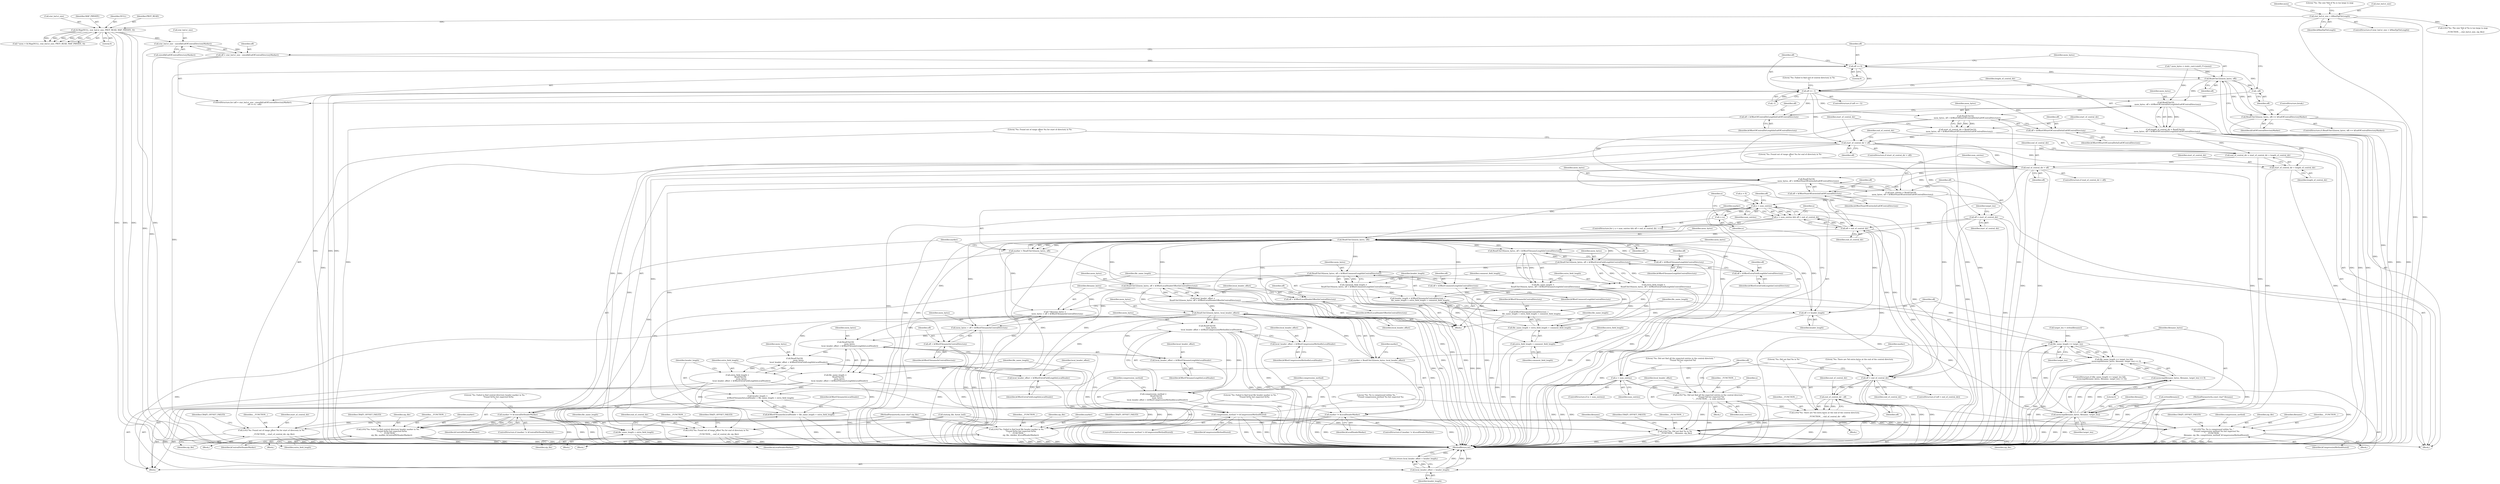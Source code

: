 digraph "0_Chrome_d9e316238aee59acf665d80b544cf4e1edfd3349@API" {
"1000181" [label="(Call,stat_buf.st_size - sizeof(kEndOfCentralDirectoryMarker))"];
"1000151" [label="(Call,fd.Map(NULL, stat_buf.st_size, PROT_READ, MAP_PRIVATE, 0))"];
"1000133" [label="(Call,stat_buf.st_size > kMaxZipFileLength)"];
"1000179" [label="(Call,off = stat_buf.st_size - sizeof(kEndOfCentralDirectoryMarker))"];
"1000187" [label="(Call,off >= 0)"];
"1000195" [label="(Call,ReadUInt32(mem_bytes, off))"];
"1000190" [label="(Call,--off)"];
"1000194" [label="(Call,ReadUInt32(mem_bytes, off) == kEndOfCentralDirectoryMarker)"];
"1000202" [label="(Call,off == -1)"];
"1000216" [label="(Call,ReadUInt32(\n      mem_bytes, off + kOffsetOfCentralDirLengthInEndOfCentralDirectory))"];
"1000214" [label="(Call,length_of_central_dir = ReadUInt32(\n      mem_bytes, off + kOffsetOfCentralDirLengthInEndOfCentralDirectory))"];
"1000242" [label="(Call,end_of_central_dir = start_of_central_dir + length_of_central_dir)"];
"1000248" [label="(Call,end_of_central_dir > off)"];
"1000252" [label="(Call,LOG(\"%s: Found out of range offset %u for end of directory in %s\n\",\n        __FUNCTION__, end_of_central_dir, zip_file))"];
"1000262" [label="(Call,ReadUInt16(\n      mem_bytes, off + kOffsetNumOfEntriesInEndOfCentralDirectory))"];
"1000260" [label="(Call,num_entries = ReadUInt16(\n      mem_bytes, off + kOffsetNumOfEntriesInEndOfCentralDirectory))"];
"1000281" [label="(Call,n < num_entries)"];
"1000280" [label="(Call,n < num_entries && off < end_of_central_dir)"];
"1000287" [label="(Call,++n)"];
"1000444" [label="(Call,n < num_entries)"];
"1000448" [label="(Call,LOG(\"%s: Did not find all the expected entries in the central directory. \"\n        \"Found %d but expected %d\n\", __FUNCTION__, n, num_entries))"];
"1000458" [label="(Call,LOG(\"%s: There are %d extra bytes at the end of the central directory.\n\",\n        __FUNCTION__, end_of_central_dir - off))"];
"1000464" [label="(Call,LOG(\"%s: Did not find %s in %s\n\", __FUNCTION__, filename, zip_file))"];
"1000293" [label="(Call,ReadUInt32(mem_bytes, off))"];
"1000291" [label="(Call,marker = ReadUInt32(mem_bytes, off))"];
"1000297" [label="(Call,marker != kCentralDirHeaderMarker)"];
"1000301" [label="(Call,LOG(\"%s: Failed to find central directory header marker in %s. \"\n          \"Found 0x%x but expected 0x%x\n\", __FUNCTION__,\n          zip_file, marker, kCentralDirHeaderMarker))"];
"1000312" [label="(Call,ReadUInt16(mem_bytes, off + kOffsetFilenameLengthInCentralDirectory))"];
"1000310" [label="(Call,file_name_length =\n        ReadUInt16(mem_bytes, off + kOffsetFilenameLengthInCentralDirectory))"];
"1000334" [label="(Call,header_length = kOffsetFilenameInCentralDirectory +\n        file_name_length + extra_field_length + comment_field_length)"];
"1000440" [label="(Call,off += header_length)"];
"1000284" [label="(Call,off < end_of_central_dir)"];
"1000454" [label="(Call,off < end_of_central_dir)"];
"1000461" [label="(Call,end_of_central_dir - off)"];
"1000336" [label="(Call,kOffsetFilenameInCentralDirectory +\n        file_name_length + extra_field_length + comment_field_length)"];
"1000338" [label="(Call,file_name_length + extra_field_length + comment_field_length)"];
"1000361" [label="(Call,file_name_length == target_len)"];
"1000360" [label="(Call,file_name_length == target_len &&\n        memcmp(filename_bytes, filename, target_len) == 0)"];
"1000365" [label="(Call,memcmp(filename_bytes, filename, target_len))"];
"1000364" [label="(Call,memcmp(filename_bytes, filename, target_len) == 0)"];
"1000403" [label="(Call,LOG(\"%s: %s is compressed within %s. \"\n            \"Found compression method %u but expected %u\n\", __FUNCTION__,\n            filename, zip_file, compression_method, kCompressionMethodStored))"];
"1000320" [label="(Call,ReadUInt16(mem_bytes, off + kOffsetExtraFieldLengthInCentralDirectory))"];
"1000318" [label="(Call,extra_field_length =\n        ReadUInt16(mem_bytes, off + kOffsetExtraFieldLengthInCentralDirectory))"];
"1000340" [label="(Call,extra_field_length + comment_field_length)"];
"1000328" [label="(Call,ReadUInt16(mem_bytes, off + kOffsetCommentLengthInCentralDirectory))"];
"1000326" [label="(Call,comment_field_length =\n        ReadUInt16(mem_bytes, off + kOffsetCommentLengthInCentralDirectory))"];
"1000346" [label="(Call,ReadUInt32(mem_bytes, off + kOffsetLocalHeaderOffsetInCentralDirectory))"];
"1000344" [label="(Call,local_header_offset =\n        ReadUInt32(mem_bytes, off + kOffsetLocalHeaderOffsetInCentralDirectory))"];
"1000374" [label="(Call,ReadUInt32(mem_bytes, local_header_offset))"];
"1000372" [label="(Call,marker = ReadUInt32(mem_bytes, local_header_offset))"];
"1000378" [label="(Call,marker != kLocalHeaderMarker)"];
"1000382" [label="(Call,LOG(\"%s: Failed to find local file header marker in %s. \"\n            \"Found 0x%x but expected 0x%x\n\", __FUNCTION__,\n            zip_file, marker, kLocalHeaderMarker))"];
"1000393" [label="(Call,ReadUInt16(\n              mem_bytes,\n              local_header_offset + kOffsetCompressionMethodInLocalHeader))"];
"1000391" [label="(Call,compression_method =\n          ReadUInt16(\n              mem_bytes,\n              local_header_offset + kOffsetCompressionMethodInLocalHeader))"];
"1000399" [label="(Call,compression_method != kCompressionMethodStored)"];
"1000415" [label="(Call,ReadUInt16(\n              mem_bytes,\n              local_header_offset + kOffsetFilenameLengthInLocalHeader))"];
"1000413" [label="(Call,file_name_length =\n          ReadUInt16(\n              mem_bytes,\n              local_header_offset + kOffsetFilenameLengthInLocalHeader))"];
"1000429" [label="(Call,header_length =\n          kOffsetFilenameInLocalHeader + file_name_length + extra_field_length)"];
"1000437" [label="(Call,local_header_offset + header_length)"];
"1000436" [label="(Return,return local_header_offset + header_length;)"];
"1000431" [label="(Call,kOffsetFilenameInLocalHeader + file_name_length + extra_field_length)"];
"1000433" [label="(Call,file_name_length + extra_field_length)"];
"1000423" [label="(Call,ReadUInt16(\n              mem_bytes,\n              local_header_offset + kOffsetExtraFieldLengthInLocalHeader))"];
"1000421" [label="(Call,extra_field_length =\n          ReadUInt16(\n              mem_bytes,\n              local_header_offset + kOffsetExtraFieldLengthInLocalHeader))"];
"1000395" [label="(Call,local_header_offset + kOffsetCompressionMethodInLocalHeader)"];
"1000417" [label="(Call,local_header_offset + kOffsetFilenameLengthInLocalHeader)"];
"1000425" [label="(Call,local_header_offset + kOffsetExtraFieldLengthInLocalHeader)"];
"1000352" [label="(Call,* filename_bytes =\n        mem_bytes + off + kOffsetFilenameInCentralDirectory)"];
"1000354" [label="(Call,mem_bytes + off + kOffsetFilenameInCentralDirectory)"];
"1000314" [label="(Call,off + kOffsetFilenameLengthInCentralDirectory)"];
"1000322" [label="(Call,off + kOffsetExtraFieldLengthInCentralDirectory)"];
"1000330" [label="(Call,off + kOffsetCommentLengthInCentralDirectory)"];
"1000348" [label="(Call,off + kOffsetLocalHeaderOffsetInCentralDirectory)"];
"1000356" [label="(Call,off + kOffsetFilenameInCentralDirectory)"];
"1000264" [label="(Call,off + kOffsetNumOfEntriesInEndOfCentralDirectory)"];
"1000244" [label="(Call,start_of_central_dir + length_of_central_dir)"];
"1000224" [label="(Call,ReadUInt32(\n      mem_bytes, off + kOffsetOfStartOfCentralDirInEndOfCentralDirectory))"];
"1000222" [label="(Call,start_of_central_dir = ReadUInt32(\n      mem_bytes, off + kOffsetOfStartOfCentralDirInEndOfCentralDirectory))"];
"1000230" [label="(Call,start_of_central_dir > off)"];
"1000234" [label="(Call,LOG(\"%s: Found out of range offset %u for start of directory in %s\n\",\n        __FUNCTION__, start_of_central_dir, zip_file))"];
"1000267" [label="(Call,off = start_of_central_dir)"];
"1000218" [label="(Call,off + kOffsetOfCentralDirLengthInEndOfCentralDirectory)"];
"1000226" [label="(Call,off + kOffsetOfStartOfCentralDirInEndOfCentralDirectory)"];
"1000449" [label="(Literal,\"%s: Did not find all the expected entries in the central directory. \"\n        \"Found %d but expected %d\n\")"];
"1000150" [label="(Identifier,mem)"];
"1000180" [label="(Identifier,off)"];
"1000350" [label="(Identifier,kOffsetLocalHeaderOffsetInCentralDirectory)"];
"1000416" [label="(Identifier,mem_bytes)"];
"1000439" [label="(Identifier,header_length)"];
"1000295" [label="(Identifier,off)"];
"1000305" [label="(Identifier,marker)"];
"1000441" [label="(Identifier,off)"];
"1000454" [label="(Call,off < end_of_central_dir)"];
"1000119" [label="(Call,stat(zip_file, &stat_buf))"];
"1000407" [label="(Identifier,zip_file)"];
"1000362" [label="(Identifier,file_name_length)"];
"1000419" [label="(Identifier,kOffsetFilenameLengthInLocalHeader)"];
"1000133" [label="(Call,stat_buf.st_size > kMaxZipFileLength)"];
"1000191" [label="(Identifier,off)"];
"1000466" [label="(Identifier,__FUNCTION__)"];
"1000235" [label="(Literal,\"%s: Found out of range offset %u for start of directory in %s\n\")"];
"1000247" [label="(ControlStructure,if (end_of_central_dir > off))"];
"1000413" [label="(Call,file_name_length =\n          ReadUInt16(\n              mem_bytes,\n              local_header_offset + kOffsetFilenameLengthInLocalHeader))"];
"1000140" [label="(Literal,\"%s: The size %ld of %s is too large to map\n\")"];
"1000194" [label="(Call,ReadUInt32(mem_bytes, off) == kEndOfCentralDirectoryMarker)"];
"1000254" [label="(Identifier,__FUNCTION__)"];
"1000246" [label="(Identifier,length_of_central_dir)"];
"1000134" [label="(Call,stat_buf.st_size)"];
"1000253" [label="(Literal,\"%s: Found out of range offset %u for end of directory in %s\n\")"];
"1000233" [label="(Block,)"];
"1000190" [label="(Call,--off)"];
"1000276" [label="(Call,n = 0)"];
"1000431" [label="(Call,kOffsetFilenameInLocalHeader + file_name_length + extra_field_length)"];
"1000102" [label="(MethodParameterIn,const char* filename)"];
"1000368" [label="(Identifier,target_len)"];
"1000458" [label="(Call,LOG(\"%s: There are %d extra bytes at the end of the central directory.\n\",\n        __FUNCTION__, end_of_central_dir - off))"];
"1000256" [label="(Identifier,zip_file)"];
"1000312" [label="(Call,ReadUInt16(mem_bytes, off + kOffsetFilenameLengthInCentralDirectory))"];
"1000374" [label="(Call,ReadUInt32(mem_bytes, local_header_offset))"];
"1000427" [label="(Identifier,kOffsetExtraFieldLengthInLocalHeader)"];
"1000308" [label="(Identifier,CRAZY_OFFSET_FAILED)"];
"1000281" [label="(Call,n < num_entries)"];
"1000203" [label="(Identifier,off)"];
"1000382" [label="(Call,LOG(\"%s: Failed to find local file header marker in %s. \"\n            \"Found 0x%x but expected 0x%x\n\", __FUNCTION__,\n            zip_file, marker, kLocalHeaderMarker))"];
"1000273" [label="(Call,strlen(filename))"];
"1000414" [label="(Identifier,file_name_length)"];
"1000372" [label="(Call,marker = ReadUInt32(mem_bytes, local_header_offset))"];
"1000415" [label="(Call,ReadUInt16(\n              mem_bytes,\n              local_header_offset + kOffsetFilenameLengthInLocalHeader))"];
"1000370" [label="(Block,)"];
"1000197" [label="(Identifier,off)"];
"1000269" [label="(Identifier,start_of_central_dir)"];
"1000347" [label="(Identifier,mem_bytes)"];
"1000220" [label="(Identifier,kOffsetOfCentralDirLengthInEndOfCentralDirectory)"];
"1000361" [label="(Call,file_name_length == target_len)"];
"1000376" [label="(Identifier,local_header_offset)"];
"1000397" [label="(Identifier,kOffsetCompressionMethodInLocalHeader)"];
"1000421" [label="(Call,extra_field_length =\n          ReadUInt16(\n              mem_bytes,\n              local_header_offset + kOffsetExtraFieldLengthInLocalHeader))"];
"1000242" [label="(Call,end_of_central_dir = start_of_central_dir + length_of_central_dir)"];
"1000279" [label="(ControlStructure,for (; n < num_entries && off < end_of_central_dir; ++n))"];
"1000392" [label="(Identifier,compression_method)"];
"1000453" [label="(ControlStructure,if (off < end_of_central_dir))"];
"1000196" [label="(Identifier,mem_bytes)"];
"1000403" [label="(Call,LOG(\"%s: %s is compressed within %s. \"\n            \"Found compression method %u but expected %u\n\", __FUNCTION__,\n            filename, zip_file, compression_method, kCompressionMethodStored))"];
"1000357" [label="(Identifier,off)"];
"1000234" [label="(Call,LOG(\"%s: Found out of range offset %u for start of directory in %s\n\",\n        __FUNCTION__, start_of_central_dir, zip_file))"];
"1000187" [label="(Call,off >= 0)"];
"1000336" [label="(Call,kOffsetFilenameInCentralDirectory +\n        file_name_length + extra_field_length + comment_field_length)"];
"1000387" [label="(Identifier,kLocalHeaderMarker)"];
"1000288" [label="(Identifier,n)"];
"1000294" [label="(Identifier,mem_bytes)"];
"1000402" [label="(Block,)"];
"1000424" [label="(Identifier,mem_bytes)"];
"1000462" [label="(Identifier,end_of_central_dir)"];
"1000393" [label="(Call,ReadUInt16(\n              mem_bytes,\n              local_header_offset + kOffsetCompressionMethodInLocalHeader))"];
"1000418" [label="(Identifier,local_header_offset)"];
"1000214" [label="(Call,length_of_central_dir = ReadUInt32(\n      mem_bytes, off + kOffsetOfCentralDirLengthInEndOfCentralDirectory))"];
"1000261" [label="(Identifier,num_entries)"];
"1000151" [label="(Call,fd.Map(NULL, stat_buf.st_size, PROT_READ, MAP_PRIVATE, 0))"];
"1000326" [label="(Call,comment_field_length =\n        ReadUInt16(mem_bytes, off + kOffsetCommentLengthInCentralDirectory))"];
"1000296" [label="(ControlStructure,if (marker != kCentralDirHeaderMarker))"];
"1000331" [label="(Identifier,off)"];
"1000442" [label="(Identifier,header_length)"];
"1000444" [label="(Call,n < num_entries)"];
"1000208" [label="(Literal,\"%s: Failed to find end of central directory in %s\n\")"];
"1000181" [label="(Call,stat_buf.st_size - sizeof(kEndOfCentralDirectoryMarker))"];
"1000217" [label="(Identifier,mem_bytes)"];
"1000379" [label="(Identifier,marker)"];
"1000334" [label="(Call,header_length = kOffsetFilenameInCentralDirectory +\n        file_name_length + extra_field_length + comment_field_length)"];
"1000298" [label="(Identifier,marker)"];
"1000360" [label="(Call,file_name_length == target_len &&\n        memcmp(filename_bytes, filename, target_len) == 0)"];
"1000364" [label="(Call,memcmp(filename_bytes, filename, target_len) == 0)"];
"1000300" [label="(Block,)"];
"1000345" [label="(Identifier,local_header_offset)"];
"1000267" [label="(Call,off = start_of_central_dir)"];
"1000430" [label="(Identifier,header_length)"];
"1000391" [label="(Call,compression_method =\n          ReadUInt16(\n              mem_bytes,\n              local_header_offset + kOffsetCompressionMethodInLocalHeader))"];
"1000471" [label="(MethodReturn,int)"];
"1000358" [label="(Identifier,kOffsetFilenameInCentralDirectory)"];
"1000280" [label="(Call,n < num_entries && off < end_of_central_dir)"];
"1000258" [label="(Identifier,CRAZY_OFFSET_FAILED)"];
"1000465" [label="(Literal,\"%s: Did not find %s in %s\n\")"];
"1000352" [label="(Call,* filename_bytes =\n        mem_bytes + off + kOffsetFilenameInCentralDirectory)"];
"1000463" [label="(Identifier,off)"];
"1000398" [label="(ControlStructure,if (compression_method != kCompressionMethodStored))"];
"1000461" [label="(Call,end_of_central_dir - off)"];
"1000340" [label="(Call,extra_field_length + comment_field_length)"];
"1000323" [label="(Identifier,off)"];
"1000385" [label="(Identifier,zip_file)"];
"1000284" [label="(Call,off < end_of_central_dir)"];
"1000156" [label="(Identifier,PROT_READ)"];
"1000373" [label="(Identifier,marker)"];
"1000304" [label="(Identifier,zip_file)"];
"1000399" [label="(Call,compression_method != kCompressionMethodStored)"];
"1000198" [label="(Identifier,kEndOfCentralDirectoryMarker)"];
"1000434" [label="(Identifier,file_name_length)"];
"1000337" [label="(Identifier,kOffsetFilenameInCentralDirectory)"];
"1000250" [label="(Identifier,off)"];
"1000101" [label="(MethodParameterIn,const char* zip_file)"];
"1000265" [label="(Identifier,off)"];
"1000432" [label="(Identifier,kOffsetFilenameInLocalHeader)"];
"1000423" [label="(Call,ReadUInt16(\n              mem_bytes,\n              local_header_offset + kOffsetExtraFieldLengthInLocalHeader))"];
"1000332" [label="(Identifier,kOffsetCommentLengthInCentralDirectory)"];
"1000446" [label="(Identifier,num_entries)"];
"1000232" [label="(Identifier,off)"];
"1000283" [label="(Identifier,num_entries)"];
"1000324" [label="(Identifier,kOffsetExtraFieldLengthInCentralDirectory)"];
"1000452" [label="(Identifier,num_entries)"];
"1000381" [label="(Block,)"];
"1000316" [label="(Identifier,kOffsetFilenameLengthInCentralDirectory)"];
"1000460" [label="(Identifier,__FUNCTION__)"];
"1000314" [label="(Call,off + kOffsetFilenameLengthInCentralDirectory)"];
"1000227" [label="(Identifier,off)"];
"1000172" [label="(Call,* mem_bytes = static_cast<uint8_t*>(mem))"];
"1000386" [label="(Identifier,marker)"];
"1000389" [label="(Identifier,CRAZY_OFFSET_FAILED)"];
"1000236" [label="(Identifier,__FUNCTION__)"];
"1000230" [label="(Call,start_of_central_dir > off)"];
"1000365" [label="(Call,memcmp(filename_bytes, filename, target_len))"];
"1000425" [label="(Call,local_header_offset + kOffsetExtraFieldLengthInLocalHeader)"];
"1000263" [label="(Identifier,mem_bytes)"];
"1000406" [label="(Identifier,filename)"];
"1000404" [label="(Literal,\"%s: %s is compressed within %s. \"\n            \"Found compression method %u but expected %u\n\")"];
"1000384" [label="(Identifier,__FUNCTION__)"];
"1000303" [label="(Identifier,__FUNCTION__)"];
"1000251" [label="(Block,)"];
"1000375" [label="(Identifier,mem_bytes)"];
"1000342" [label="(Identifier,comment_field_length)"];
"1000401" [label="(Identifier,kCompressionMethodStored)"];
"1000231" [label="(Identifier,start_of_central_dir)"];
"1000405" [label="(Identifier,__FUNCTION__)"];
"1000244" [label="(Call,start_of_central_dir + length_of_central_dir)"];
"1000426" [label="(Identifier,local_header_offset)"];
"1000282" [label="(Identifier,n)"];
"1000285" [label="(Identifier,off)"];
"1000380" [label="(Identifier,kLocalHeaderMarker)"];
"1000377" [label="(ControlStructure,if (marker != kLocalHeaderMarker))"];
"1000260" [label="(Call,num_entries = ReadUInt16(\n      mem_bytes, off + kOffsetNumOfEntriesInEndOfCentralDirectory))"];
"1000248" [label="(Call,end_of_central_dir > off)"];
"1000346" [label="(Call,ReadUInt32(mem_bytes, off + kOffsetLocalHeaderOffsetInCentralDirectory))"];
"1000271" [label="(Call,target_len = strlen(filename))"];
"1000378" [label="(Call,marker != kLocalHeaderMarker)"];
"1000204" [label="(Call,-1)"];
"1000411" [label="(Identifier,CRAZY_OFFSET_FAILED)"];
"1000245" [label="(Identifier,start_of_central_dir)"];
"1000468" [label="(Identifier,zip_file)"];
"1000313" [label="(Identifier,mem_bytes)"];
"1000292" [label="(Identifier,marker)"];
"1000287" [label="(Call,++n)"];
"1000185" [label="(Call,sizeof(kEndOfCentralDirectoryMarker))"];
"1000436" [label="(Return,return local_header_offset + header_length;)"];
"1000433" [label="(Call,file_name_length + extra_field_length)"];
"1000438" [label="(Identifier,local_header_offset)"];
"1000349" [label="(Identifier,off)"];
"1000335" [label="(Identifier,header_length)"];
"1000182" [label="(Call,stat_buf.st_size)"];
"1000223" [label="(Identifier,start_of_central_dir)"];
"1000189" [label="(Literal,0)"];
"1000344" [label="(Call,local_header_offset =\n        ReadUInt32(mem_bytes, off + kOffsetLocalHeaderOffsetInCentralDirectory))"];
"1000229" [label="(ControlStructure,if (start_of_central_dir > off))"];
"1000195" [label="(Call,ReadUInt32(mem_bytes, off))"];
"1000328" [label="(Call,ReadUInt16(mem_bytes, off + kOffsetCommentLengthInCentralDirectory))"];
"1000301" [label="(Call,LOG(\"%s: Failed to find central directory header marker in %s. \"\n          \"Found 0x%x but expected 0x%x\n\", __FUNCTION__,\n          zip_file, marker, kCentralDirHeaderMarker))"];
"1000451" [label="(Identifier,n)"];
"1000339" [label="(Identifier,file_name_length)"];
"1000400" [label="(Identifier,compression_method)"];
"1000238" [label="(Identifier,zip_file)"];
"1000467" [label="(Identifier,filename)"];
"1000272" [label="(Identifier,target_len)"];
"1000330" [label="(Call,off + kOffsetCommentLengthInCentralDirectory)"];
"1000456" [label="(Identifier,end_of_central_dir)"];
"1000445" [label="(Identifier,n)"];
"1000237" [label="(Identifier,start_of_central_dir)"];
"1000158" [label="(Literal,0)"];
"1000240" [label="(Identifier,CRAZY_OFFSET_FAILED)"];
"1000293" [label="(Call,ReadUInt32(mem_bytes, off))"];
"1000394" [label="(Identifier,mem_bytes)"];
"1000327" [label="(Identifier,comment_field_length)"];
"1000202" [label="(Call,off == -1)"];
"1000224" [label="(Call,ReadUInt32(\n      mem_bytes, off + kOffsetOfStartOfCentralDirInEndOfCentralDirectory))"];
"1000457" [label="(Block,)"];
"1000201" [label="(ControlStructure,if (off == -1))"];
"1000338" [label="(Call,file_name_length + extra_field_length + comment_field_length)"];
"1000341" [label="(Identifier,extra_field_length)"];
"1000219" [label="(Identifier,off)"];
"1000132" [label="(ControlStructure,if (stat_buf.st_size > kMaxZipFileLength))"];
"1000356" [label="(Call,off + kOffsetFilenameInCentralDirectory)"];
"1000395" [label="(Call,local_header_offset + kOffsetCompressionMethodInLocalHeader)"];
"1000383" [label="(Literal,\"%s: Failed to find local file header marker in %s. \"\n            \"Found 0x%x but expected 0x%x\n\")"];
"1000322" [label="(Call,off + kOffsetExtraFieldLengthInCentralDirectory)"];
"1000408" [label="(Identifier,compression_method)"];
"1000226" [label="(Call,off + kOffsetOfStartOfCentralDirInEndOfCentralDirectory)"];
"1000321" [label="(Identifier,mem_bytes)"];
"1000249" [label="(Identifier,end_of_central_dir)"];
"1000222" [label="(Call,start_of_central_dir = ReadUInt32(\n      mem_bytes, off + kOffsetOfStartOfCentralDirInEndOfCentralDirectory))"];
"1000450" [label="(Identifier,__FUNCTION__)"];
"1000266" [label="(Identifier,kOffsetNumOfEntriesInEndOfCentralDirectory)"];
"1000289" [label="(Block,)"];
"1000409" [label="(Identifier,kCompressionMethodStored)"];
"1000437" [label="(Call,local_header_offset + header_length)"];
"1000353" [label="(Identifier,filename_bytes)"];
"1000318" [label="(Call,extra_field_length =\n        ReadUInt16(mem_bytes, off + kOffsetExtraFieldLengthInCentralDirectory))"];
"1000216" [label="(Call,ReadUInt32(\n      mem_bytes, off + kOffsetOfCentralDirLengthInEndOfCentralDirectory))"];
"1000367" [label="(Identifier,filename)"];
"1000315" [label="(Identifier,off)"];
"1000139" [label="(Call,LOG(\"%s: The size %ld of %s is too large to map\n\",\n        __FUNCTION__, stat_buf.st_size, zip_file))"];
"1000153" [label="(Call,stat_buf.st_size)"];
"1000228" [label="(Identifier,kOffsetOfStartOfCentralDirInEndOfCentralDirectory)"];
"1000103" [label="(Block,)"];
"1000440" [label="(Call,off += header_length)"];
"1000319" [label="(Identifier,extra_field_length)"];
"1000417" [label="(Call,local_header_offset + kOffsetFilenameLengthInLocalHeader)"];
"1000215" [label="(Identifier,length_of_central_dir)"];
"1000355" [label="(Identifier,mem_bytes)"];
"1000311" [label="(Identifier,file_name_length)"];
"1000137" [label="(Identifier,kMaxZipFileLength)"];
"1000243" [label="(Identifier,end_of_central_dir)"];
"1000193" [label="(ControlStructure,if (ReadUInt32(mem_bytes, off) == kEndOfCentralDirectoryMarker))"];
"1000448" [label="(Call,LOG(\"%s: Did not find all the expected entries in the central directory. \"\n        \"Found %d but expected %d\n\", __FUNCTION__, n, num_entries))"];
"1000447" [label="(Block,)"];
"1000363" [label="(Identifier,target_len)"];
"1000369" [label="(Literal,0)"];
"1000157" [label="(Identifier,MAP_PRIVATE)"];
"1000310" [label="(Call,file_name_length =\n        ReadUInt16(mem_bytes, off + kOffsetFilenameLengthInCentralDirectory))"];
"1000200" [label="(ControlStructure,break;)"];
"1000225" [label="(Identifier,mem_bytes)"];
"1000179" [label="(Call,off = stat_buf.st_size - sizeof(kEndOfCentralDirectoryMarker))"];
"1000262" [label="(Call,ReadUInt16(\n      mem_bytes, off + kOffsetNumOfEntriesInEndOfCentralDirectory))"];
"1000464" [label="(Call,LOG(\"%s: Did not find %s in %s\n\", __FUNCTION__, filename, zip_file))"];
"1000470" [label="(Identifier,CRAZY_OFFSET_FAILED)"];
"1000299" [label="(Identifier,kCentralDirHeaderMarker)"];
"1000302" [label="(Literal,\"%s: Failed to find central directory header marker in %s. \"\n          \"Found 0x%x but expected 0x%x\n\")"];
"1000152" [label="(Identifier,NULL)"];
"1000455" [label="(Identifier,off)"];
"1000297" [label="(Call,marker != kCentralDirHeaderMarker)"];
"1000435" [label="(Identifier,extra_field_length)"];
"1000429" [label="(Call,header_length =\n          kOffsetFilenameInLocalHeader + file_name_length + extra_field_length)"];
"1000396" [label="(Identifier,local_header_offset)"];
"1000178" [label="(ControlStructure,for (off = stat_buf.st_size - sizeof(kEndOfCentralDirectoryMarker);\n       off >= 0; --off))"];
"1000264" [label="(Call,off + kOffsetNumOfEntriesInEndOfCentralDirectory)"];
"1000149" [label="(Call,* mem = fd.Map(NULL, stat_buf.st_size, PROT_READ, MAP_PRIVATE, 0))"];
"1000291" [label="(Call,marker = ReadUInt32(mem_bytes, off))"];
"1000286" [label="(Identifier,end_of_central_dir)"];
"1000348" [label="(Call,off + kOffsetLocalHeaderOffsetInCentralDirectory)"];
"1000443" [label="(ControlStructure,if (n < num_entries))"];
"1000306" [label="(Identifier,kCentralDirHeaderMarker)"];
"1000188" [label="(Identifier,off)"];
"1000329" [label="(Identifier,mem_bytes)"];
"1000320" [label="(Call,ReadUInt16(mem_bytes, off + kOffsetExtraFieldLengthInCentralDirectory))"];
"1000268" [label="(Identifier,off)"];
"1000354" [label="(Call,mem_bytes + off + kOffsetFilenameInCentralDirectory)"];
"1000218" [label="(Call,off + kOffsetOfCentralDirLengthInEndOfCentralDirectory)"];
"1000422" [label="(Identifier,extra_field_length)"];
"1000252" [label="(Call,LOG(\"%s: Found out of range offset %u for end of directory in %s\n\",\n        __FUNCTION__, end_of_central_dir, zip_file))"];
"1000359" [label="(ControlStructure,if (file_name_length == target_len &&\n        memcmp(filename_bytes, filename, target_len) == 0))"];
"1000459" [label="(Literal,\"%s: There are %d extra bytes at the end of the central directory.\n\")"];
"1000366" [label="(Identifier,filename_bytes)"];
"1000255" [label="(Identifier,end_of_central_dir)"];
"1000181" -> "1000179"  [label="AST: "];
"1000181" -> "1000185"  [label="CFG: "];
"1000182" -> "1000181"  [label="AST: "];
"1000185" -> "1000181"  [label="AST: "];
"1000179" -> "1000181"  [label="CFG: "];
"1000181" -> "1000471"  [label="DDG: "];
"1000181" -> "1000179"  [label="DDG: "];
"1000151" -> "1000181"  [label="DDG: "];
"1000151" -> "1000149"  [label="AST: "];
"1000151" -> "1000158"  [label="CFG: "];
"1000152" -> "1000151"  [label="AST: "];
"1000153" -> "1000151"  [label="AST: "];
"1000156" -> "1000151"  [label="AST: "];
"1000157" -> "1000151"  [label="AST: "];
"1000158" -> "1000151"  [label="AST: "];
"1000149" -> "1000151"  [label="CFG: "];
"1000151" -> "1000471"  [label="DDG: "];
"1000151" -> "1000471"  [label="DDG: "];
"1000151" -> "1000471"  [label="DDG: "];
"1000151" -> "1000471"  [label="DDG: "];
"1000151" -> "1000149"  [label="DDG: "];
"1000151" -> "1000149"  [label="DDG: "];
"1000151" -> "1000149"  [label="DDG: "];
"1000151" -> "1000149"  [label="DDG: "];
"1000151" -> "1000149"  [label="DDG: "];
"1000133" -> "1000151"  [label="DDG: "];
"1000133" -> "1000132"  [label="AST: "];
"1000133" -> "1000137"  [label="CFG: "];
"1000134" -> "1000133"  [label="AST: "];
"1000137" -> "1000133"  [label="AST: "];
"1000140" -> "1000133"  [label="CFG: "];
"1000150" -> "1000133"  [label="CFG: "];
"1000133" -> "1000471"  [label="DDG: "];
"1000133" -> "1000471"  [label="DDG: "];
"1000133" -> "1000139"  [label="DDG: "];
"1000179" -> "1000178"  [label="AST: "];
"1000180" -> "1000179"  [label="AST: "];
"1000188" -> "1000179"  [label="CFG: "];
"1000179" -> "1000471"  [label="DDG: "];
"1000179" -> "1000187"  [label="DDG: "];
"1000187" -> "1000178"  [label="AST: "];
"1000187" -> "1000189"  [label="CFG: "];
"1000188" -> "1000187"  [label="AST: "];
"1000189" -> "1000187"  [label="AST: "];
"1000196" -> "1000187"  [label="CFG: "];
"1000203" -> "1000187"  [label="CFG: "];
"1000187" -> "1000471"  [label="DDG: "];
"1000190" -> "1000187"  [label="DDG: "];
"1000187" -> "1000195"  [label="DDG: "];
"1000187" -> "1000202"  [label="DDG: "];
"1000195" -> "1000194"  [label="AST: "];
"1000195" -> "1000197"  [label="CFG: "];
"1000196" -> "1000195"  [label="AST: "];
"1000197" -> "1000195"  [label="AST: "];
"1000198" -> "1000195"  [label="CFG: "];
"1000195" -> "1000471"  [label="DDG: "];
"1000195" -> "1000190"  [label="DDG: "];
"1000195" -> "1000194"  [label="DDG: "];
"1000195" -> "1000194"  [label="DDG: "];
"1000172" -> "1000195"  [label="DDG: "];
"1000195" -> "1000202"  [label="DDG: "];
"1000195" -> "1000216"  [label="DDG: "];
"1000190" -> "1000178"  [label="AST: "];
"1000190" -> "1000191"  [label="CFG: "];
"1000191" -> "1000190"  [label="AST: "];
"1000188" -> "1000190"  [label="CFG: "];
"1000194" -> "1000193"  [label="AST: "];
"1000194" -> "1000198"  [label="CFG: "];
"1000198" -> "1000194"  [label="AST: "];
"1000200" -> "1000194"  [label="CFG: "];
"1000191" -> "1000194"  [label="CFG: "];
"1000194" -> "1000471"  [label="DDG: "];
"1000194" -> "1000471"  [label="DDG: "];
"1000194" -> "1000471"  [label="DDG: "];
"1000202" -> "1000201"  [label="AST: "];
"1000202" -> "1000204"  [label="CFG: "];
"1000203" -> "1000202"  [label="AST: "];
"1000204" -> "1000202"  [label="AST: "];
"1000208" -> "1000202"  [label="CFG: "];
"1000215" -> "1000202"  [label="CFG: "];
"1000202" -> "1000471"  [label="DDG: "];
"1000202" -> "1000471"  [label="DDG: "];
"1000202" -> "1000471"  [label="DDG: "];
"1000204" -> "1000202"  [label="DDG: "];
"1000202" -> "1000216"  [label="DDG: "];
"1000202" -> "1000218"  [label="DDG: "];
"1000202" -> "1000224"  [label="DDG: "];
"1000202" -> "1000226"  [label="DDG: "];
"1000202" -> "1000230"  [label="DDG: "];
"1000216" -> "1000214"  [label="AST: "];
"1000216" -> "1000218"  [label="CFG: "];
"1000217" -> "1000216"  [label="AST: "];
"1000218" -> "1000216"  [label="AST: "];
"1000214" -> "1000216"  [label="CFG: "];
"1000216" -> "1000471"  [label="DDG: "];
"1000216" -> "1000214"  [label="DDG: "];
"1000216" -> "1000214"  [label="DDG: "];
"1000172" -> "1000216"  [label="DDG: "];
"1000216" -> "1000224"  [label="DDG: "];
"1000214" -> "1000103"  [label="AST: "];
"1000215" -> "1000214"  [label="AST: "];
"1000223" -> "1000214"  [label="CFG: "];
"1000214" -> "1000471"  [label="DDG: "];
"1000214" -> "1000471"  [label="DDG: "];
"1000214" -> "1000242"  [label="DDG: "];
"1000214" -> "1000244"  [label="DDG: "];
"1000242" -> "1000103"  [label="AST: "];
"1000242" -> "1000244"  [label="CFG: "];
"1000243" -> "1000242"  [label="AST: "];
"1000244" -> "1000242"  [label="AST: "];
"1000249" -> "1000242"  [label="CFG: "];
"1000242" -> "1000471"  [label="DDG: "];
"1000230" -> "1000242"  [label="DDG: "];
"1000242" -> "1000248"  [label="DDG: "];
"1000248" -> "1000247"  [label="AST: "];
"1000248" -> "1000250"  [label="CFG: "];
"1000249" -> "1000248"  [label="AST: "];
"1000250" -> "1000248"  [label="AST: "];
"1000253" -> "1000248"  [label="CFG: "];
"1000261" -> "1000248"  [label="CFG: "];
"1000248" -> "1000471"  [label="DDG: "];
"1000248" -> "1000471"  [label="DDG: "];
"1000248" -> "1000471"  [label="DDG: "];
"1000230" -> "1000248"  [label="DDG: "];
"1000248" -> "1000252"  [label="DDG: "];
"1000248" -> "1000262"  [label="DDG: "];
"1000248" -> "1000264"  [label="DDG: "];
"1000248" -> "1000284"  [label="DDG: "];
"1000248" -> "1000454"  [label="DDG: "];
"1000252" -> "1000251"  [label="AST: "];
"1000252" -> "1000256"  [label="CFG: "];
"1000253" -> "1000252"  [label="AST: "];
"1000254" -> "1000252"  [label="AST: "];
"1000255" -> "1000252"  [label="AST: "];
"1000256" -> "1000252"  [label="AST: "];
"1000258" -> "1000252"  [label="CFG: "];
"1000252" -> "1000471"  [label="DDG: "];
"1000252" -> "1000471"  [label="DDG: "];
"1000252" -> "1000471"  [label="DDG: "];
"1000252" -> "1000471"  [label="DDG: "];
"1000119" -> "1000252"  [label="DDG: "];
"1000101" -> "1000252"  [label="DDG: "];
"1000262" -> "1000260"  [label="AST: "];
"1000262" -> "1000264"  [label="CFG: "];
"1000263" -> "1000262"  [label="AST: "];
"1000264" -> "1000262"  [label="AST: "];
"1000260" -> "1000262"  [label="CFG: "];
"1000262" -> "1000471"  [label="DDG: "];
"1000262" -> "1000471"  [label="DDG: "];
"1000262" -> "1000260"  [label="DDG: "];
"1000262" -> "1000260"  [label="DDG: "];
"1000224" -> "1000262"  [label="DDG: "];
"1000262" -> "1000293"  [label="DDG: "];
"1000260" -> "1000103"  [label="AST: "];
"1000261" -> "1000260"  [label="AST: "];
"1000268" -> "1000260"  [label="CFG: "];
"1000260" -> "1000471"  [label="DDG: "];
"1000260" -> "1000281"  [label="DDG: "];
"1000281" -> "1000280"  [label="AST: "];
"1000281" -> "1000283"  [label="CFG: "];
"1000282" -> "1000281"  [label="AST: "];
"1000283" -> "1000281"  [label="AST: "];
"1000285" -> "1000281"  [label="CFG: "];
"1000280" -> "1000281"  [label="CFG: "];
"1000281" -> "1000471"  [label="DDG: "];
"1000281" -> "1000471"  [label="DDG: "];
"1000281" -> "1000280"  [label="DDG: "];
"1000281" -> "1000280"  [label="DDG: "];
"1000276" -> "1000281"  [label="DDG: "];
"1000287" -> "1000281"  [label="DDG: "];
"1000281" -> "1000287"  [label="DDG: "];
"1000281" -> "1000444"  [label="DDG: "];
"1000281" -> "1000444"  [label="DDG: "];
"1000280" -> "1000279"  [label="AST: "];
"1000280" -> "1000284"  [label="CFG: "];
"1000284" -> "1000280"  [label="AST: "];
"1000292" -> "1000280"  [label="CFG: "];
"1000445" -> "1000280"  [label="CFG: "];
"1000280" -> "1000471"  [label="DDG: "];
"1000280" -> "1000471"  [label="DDG: "];
"1000280" -> "1000471"  [label="DDG: "];
"1000284" -> "1000280"  [label="DDG: "];
"1000284" -> "1000280"  [label="DDG: "];
"1000287" -> "1000279"  [label="AST: "];
"1000287" -> "1000288"  [label="CFG: "];
"1000288" -> "1000287"  [label="AST: "];
"1000282" -> "1000287"  [label="CFG: "];
"1000444" -> "1000443"  [label="AST: "];
"1000444" -> "1000446"  [label="CFG: "];
"1000445" -> "1000444"  [label="AST: "];
"1000446" -> "1000444"  [label="AST: "];
"1000449" -> "1000444"  [label="CFG: "];
"1000455" -> "1000444"  [label="CFG: "];
"1000444" -> "1000471"  [label="DDG: "];
"1000444" -> "1000471"  [label="DDG: "];
"1000444" -> "1000471"  [label="DDG: "];
"1000444" -> "1000448"  [label="DDG: "];
"1000444" -> "1000448"  [label="DDG: "];
"1000448" -> "1000447"  [label="AST: "];
"1000448" -> "1000452"  [label="CFG: "];
"1000449" -> "1000448"  [label="AST: "];
"1000450" -> "1000448"  [label="AST: "];
"1000451" -> "1000448"  [label="AST: "];
"1000452" -> "1000448"  [label="AST: "];
"1000455" -> "1000448"  [label="CFG: "];
"1000448" -> "1000471"  [label="DDG: "];
"1000448" -> "1000471"  [label="DDG: "];
"1000448" -> "1000471"  [label="DDG: "];
"1000448" -> "1000458"  [label="DDG: "];
"1000448" -> "1000464"  [label="DDG: "];
"1000458" -> "1000457"  [label="AST: "];
"1000458" -> "1000461"  [label="CFG: "];
"1000459" -> "1000458"  [label="AST: "];
"1000460" -> "1000458"  [label="AST: "];
"1000461" -> "1000458"  [label="AST: "];
"1000465" -> "1000458"  [label="CFG: "];
"1000458" -> "1000471"  [label="DDG: "];
"1000458" -> "1000471"  [label="DDG: "];
"1000461" -> "1000458"  [label="DDG: "];
"1000461" -> "1000458"  [label="DDG: "];
"1000458" -> "1000464"  [label="DDG: "];
"1000464" -> "1000103"  [label="AST: "];
"1000464" -> "1000468"  [label="CFG: "];
"1000465" -> "1000464"  [label="AST: "];
"1000466" -> "1000464"  [label="AST: "];
"1000467" -> "1000464"  [label="AST: "];
"1000468" -> "1000464"  [label="AST: "];
"1000470" -> "1000464"  [label="CFG: "];
"1000464" -> "1000471"  [label="DDG: "];
"1000464" -> "1000471"  [label="DDG: "];
"1000464" -> "1000471"  [label="DDG: "];
"1000464" -> "1000471"  [label="DDG: "];
"1000273" -> "1000464"  [label="DDG: "];
"1000365" -> "1000464"  [label="DDG: "];
"1000102" -> "1000464"  [label="DDG: "];
"1000119" -> "1000464"  [label="DDG: "];
"1000101" -> "1000464"  [label="DDG: "];
"1000293" -> "1000291"  [label="AST: "];
"1000293" -> "1000295"  [label="CFG: "];
"1000294" -> "1000293"  [label="AST: "];
"1000295" -> "1000293"  [label="AST: "];
"1000291" -> "1000293"  [label="CFG: "];
"1000293" -> "1000471"  [label="DDG: "];
"1000293" -> "1000471"  [label="DDG: "];
"1000293" -> "1000291"  [label="DDG: "];
"1000293" -> "1000291"  [label="DDG: "];
"1000346" -> "1000293"  [label="DDG: "];
"1000284" -> "1000293"  [label="DDG: "];
"1000267" -> "1000293"  [label="DDG: "];
"1000440" -> "1000293"  [label="DDG: "];
"1000293" -> "1000312"  [label="DDG: "];
"1000293" -> "1000312"  [label="DDG: "];
"1000293" -> "1000314"  [label="DDG: "];
"1000293" -> "1000320"  [label="DDG: "];
"1000293" -> "1000322"  [label="DDG: "];
"1000293" -> "1000328"  [label="DDG: "];
"1000293" -> "1000330"  [label="DDG: "];
"1000293" -> "1000346"  [label="DDG: "];
"1000293" -> "1000348"  [label="DDG: "];
"1000293" -> "1000352"  [label="DDG: "];
"1000293" -> "1000354"  [label="DDG: "];
"1000293" -> "1000356"  [label="DDG: "];
"1000293" -> "1000440"  [label="DDG: "];
"1000291" -> "1000289"  [label="AST: "];
"1000292" -> "1000291"  [label="AST: "];
"1000298" -> "1000291"  [label="CFG: "];
"1000291" -> "1000471"  [label="DDG: "];
"1000291" -> "1000297"  [label="DDG: "];
"1000297" -> "1000296"  [label="AST: "];
"1000297" -> "1000299"  [label="CFG: "];
"1000298" -> "1000297"  [label="AST: "];
"1000299" -> "1000297"  [label="AST: "];
"1000302" -> "1000297"  [label="CFG: "];
"1000311" -> "1000297"  [label="CFG: "];
"1000297" -> "1000471"  [label="DDG: "];
"1000297" -> "1000471"  [label="DDG: "];
"1000297" -> "1000471"  [label="DDG: "];
"1000297" -> "1000301"  [label="DDG: "];
"1000297" -> "1000301"  [label="DDG: "];
"1000301" -> "1000300"  [label="AST: "];
"1000301" -> "1000306"  [label="CFG: "];
"1000302" -> "1000301"  [label="AST: "];
"1000303" -> "1000301"  [label="AST: "];
"1000304" -> "1000301"  [label="AST: "];
"1000305" -> "1000301"  [label="AST: "];
"1000306" -> "1000301"  [label="AST: "];
"1000308" -> "1000301"  [label="CFG: "];
"1000301" -> "1000471"  [label="DDG: "];
"1000301" -> "1000471"  [label="DDG: "];
"1000301" -> "1000471"  [label="DDG: "];
"1000301" -> "1000471"  [label="DDG: "];
"1000301" -> "1000471"  [label="DDG: "];
"1000119" -> "1000301"  [label="DDG: "];
"1000101" -> "1000301"  [label="DDG: "];
"1000312" -> "1000310"  [label="AST: "];
"1000312" -> "1000314"  [label="CFG: "];
"1000313" -> "1000312"  [label="AST: "];
"1000314" -> "1000312"  [label="AST: "];
"1000310" -> "1000312"  [label="CFG: "];
"1000312" -> "1000471"  [label="DDG: "];
"1000312" -> "1000310"  [label="DDG: "];
"1000312" -> "1000310"  [label="DDG: "];
"1000312" -> "1000320"  [label="DDG: "];
"1000310" -> "1000289"  [label="AST: "];
"1000311" -> "1000310"  [label="AST: "];
"1000319" -> "1000310"  [label="CFG: "];
"1000310" -> "1000471"  [label="DDG: "];
"1000310" -> "1000334"  [label="DDG: "];
"1000310" -> "1000336"  [label="DDG: "];
"1000310" -> "1000338"  [label="DDG: "];
"1000310" -> "1000361"  [label="DDG: "];
"1000334" -> "1000289"  [label="AST: "];
"1000334" -> "1000336"  [label="CFG: "];
"1000335" -> "1000334"  [label="AST: "];
"1000336" -> "1000334"  [label="AST: "];
"1000345" -> "1000334"  [label="CFG: "];
"1000334" -> "1000471"  [label="DDG: "];
"1000334" -> "1000471"  [label="DDG: "];
"1000318" -> "1000334"  [label="DDG: "];
"1000326" -> "1000334"  [label="DDG: "];
"1000334" -> "1000440"  [label="DDG: "];
"1000440" -> "1000289"  [label="AST: "];
"1000440" -> "1000442"  [label="CFG: "];
"1000441" -> "1000440"  [label="AST: "];
"1000442" -> "1000440"  [label="AST: "];
"1000288" -> "1000440"  [label="CFG: "];
"1000440" -> "1000471"  [label="DDG: "];
"1000440" -> "1000284"  [label="DDG: "];
"1000440" -> "1000454"  [label="DDG: "];
"1000284" -> "1000286"  [label="CFG: "];
"1000285" -> "1000284"  [label="AST: "];
"1000286" -> "1000284"  [label="AST: "];
"1000284" -> "1000471"  [label="DDG: "];
"1000267" -> "1000284"  [label="DDG: "];
"1000284" -> "1000454"  [label="DDG: "];
"1000284" -> "1000454"  [label="DDG: "];
"1000454" -> "1000453"  [label="AST: "];
"1000454" -> "1000456"  [label="CFG: "];
"1000455" -> "1000454"  [label="AST: "];
"1000456" -> "1000454"  [label="AST: "];
"1000459" -> "1000454"  [label="CFG: "];
"1000465" -> "1000454"  [label="CFG: "];
"1000454" -> "1000471"  [label="DDG: "];
"1000454" -> "1000471"  [label="DDG: "];
"1000454" -> "1000471"  [label="DDG: "];
"1000267" -> "1000454"  [label="DDG: "];
"1000454" -> "1000461"  [label="DDG: "];
"1000454" -> "1000461"  [label="DDG: "];
"1000461" -> "1000463"  [label="CFG: "];
"1000462" -> "1000461"  [label="AST: "];
"1000463" -> "1000461"  [label="AST: "];
"1000461" -> "1000471"  [label="DDG: "];
"1000461" -> "1000471"  [label="DDG: "];
"1000336" -> "1000338"  [label="CFG: "];
"1000337" -> "1000336"  [label="AST: "];
"1000338" -> "1000336"  [label="AST: "];
"1000336" -> "1000471"  [label="DDG: "];
"1000318" -> "1000336"  [label="DDG: "];
"1000326" -> "1000336"  [label="DDG: "];
"1000338" -> "1000340"  [label="CFG: "];
"1000339" -> "1000338"  [label="AST: "];
"1000340" -> "1000338"  [label="AST: "];
"1000338" -> "1000471"  [label="DDG: "];
"1000318" -> "1000338"  [label="DDG: "];
"1000326" -> "1000338"  [label="DDG: "];
"1000361" -> "1000360"  [label="AST: "];
"1000361" -> "1000363"  [label="CFG: "];
"1000362" -> "1000361"  [label="AST: "];
"1000363" -> "1000361"  [label="AST: "];
"1000366" -> "1000361"  [label="CFG: "];
"1000360" -> "1000361"  [label="CFG: "];
"1000361" -> "1000471"  [label="DDG: "];
"1000361" -> "1000471"  [label="DDG: "];
"1000361" -> "1000360"  [label="DDG: "];
"1000361" -> "1000360"  [label="DDG: "];
"1000365" -> "1000361"  [label="DDG: "];
"1000271" -> "1000361"  [label="DDG: "];
"1000361" -> "1000365"  [label="DDG: "];
"1000360" -> "1000359"  [label="AST: "];
"1000360" -> "1000364"  [label="CFG: "];
"1000364" -> "1000360"  [label="AST: "];
"1000373" -> "1000360"  [label="CFG: "];
"1000441" -> "1000360"  [label="CFG: "];
"1000360" -> "1000471"  [label="DDG: "];
"1000360" -> "1000471"  [label="DDG: "];
"1000360" -> "1000471"  [label="DDG: "];
"1000364" -> "1000360"  [label="DDG: "];
"1000364" -> "1000360"  [label="DDG: "];
"1000365" -> "1000364"  [label="AST: "];
"1000365" -> "1000368"  [label="CFG: "];
"1000366" -> "1000365"  [label="AST: "];
"1000367" -> "1000365"  [label="AST: "];
"1000368" -> "1000365"  [label="AST: "];
"1000369" -> "1000365"  [label="CFG: "];
"1000365" -> "1000471"  [label="DDG: "];
"1000365" -> "1000471"  [label="DDG: "];
"1000365" -> "1000471"  [label="DDG: "];
"1000365" -> "1000364"  [label="DDG: "];
"1000365" -> "1000364"  [label="DDG: "];
"1000365" -> "1000364"  [label="DDG: "];
"1000352" -> "1000365"  [label="DDG: "];
"1000273" -> "1000365"  [label="DDG: "];
"1000102" -> "1000365"  [label="DDG: "];
"1000365" -> "1000403"  [label="DDG: "];
"1000364" -> "1000369"  [label="CFG: "];
"1000369" -> "1000364"  [label="AST: "];
"1000364" -> "1000471"  [label="DDG: "];
"1000403" -> "1000402"  [label="AST: "];
"1000403" -> "1000409"  [label="CFG: "];
"1000404" -> "1000403"  [label="AST: "];
"1000405" -> "1000403"  [label="AST: "];
"1000406" -> "1000403"  [label="AST: "];
"1000407" -> "1000403"  [label="AST: "];
"1000408" -> "1000403"  [label="AST: "];
"1000409" -> "1000403"  [label="AST: "];
"1000411" -> "1000403"  [label="CFG: "];
"1000403" -> "1000471"  [label="DDG: "];
"1000403" -> "1000471"  [label="DDG: "];
"1000403" -> "1000471"  [label="DDG: "];
"1000403" -> "1000471"  [label="DDG: "];
"1000403" -> "1000471"  [label="DDG: "];
"1000403" -> "1000471"  [label="DDG: "];
"1000273" -> "1000403"  [label="DDG: "];
"1000102" -> "1000403"  [label="DDG: "];
"1000119" -> "1000403"  [label="DDG: "];
"1000101" -> "1000403"  [label="DDG: "];
"1000399" -> "1000403"  [label="DDG: "];
"1000399" -> "1000403"  [label="DDG: "];
"1000320" -> "1000318"  [label="AST: "];
"1000320" -> "1000322"  [label="CFG: "];
"1000321" -> "1000320"  [label="AST: "];
"1000322" -> "1000320"  [label="AST: "];
"1000318" -> "1000320"  [label="CFG: "];
"1000320" -> "1000471"  [label="DDG: "];
"1000320" -> "1000318"  [label="DDG: "];
"1000320" -> "1000318"  [label="DDG: "];
"1000320" -> "1000328"  [label="DDG: "];
"1000318" -> "1000289"  [label="AST: "];
"1000319" -> "1000318"  [label="AST: "];
"1000327" -> "1000318"  [label="CFG: "];
"1000318" -> "1000471"  [label="DDG: "];
"1000318" -> "1000340"  [label="DDG: "];
"1000340" -> "1000342"  [label="CFG: "];
"1000341" -> "1000340"  [label="AST: "];
"1000342" -> "1000340"  [label="AST: "];
"1000340" -> "1000471"  [label="DDG: "];
"1000340" -> "1000471"  [label="DDG: "];
"1000326" -> "1000340"  [label="DDG: "];
"1000328" -> "1000326"  [label="AST: "];
"1000328" -> "1000330"  [label="CFG: "];
"1000329" -> "1000328"  [label="AST: "];
"1000330" -> "1000328"  [label="AST: "];
"1000326" -> "1000328"  [label="CFG: "];
"1000328" -> "1000471"  [label="DDG: "];
"1000328" -> "1000326"  [label="DDG: "];
"1000328" -> "1000326"  [label="DDG: "];
"1000328" -> "1000346"  [label="DDG: "];
"1000326" -> "1000289"  [label="AST: "];
"1000327" -> "1000326"  [label="AST: "];
"1000335" -> "1000326"  [label="CFG: "];
"1000326" -> "1000471"  [label="DDG: "];
"1000346" -> "1000344"  [label="AST: "];
"1000346" -> "1000348"  [label="CFG: "];
"1000347" -> "1000346"  [label="AST: "];
"1000348" -> "1000346"  [label="AST: "];
"1000344" -> "1000346"  [label="CFG: "];
"1000346" -> "1000471"  [label="DDG: "];
"1000346" -> "1000344"  [label="DDG: "];
"1000346" -> "1000344"  [label="DDG: "];
"1000346" -> "1000352"  [label="DDG: "];
"1000346" -> "1000354"  [label="DDG: "];
"1000346" -> "1000374"  [label="DDG: "];
"1000344" -> "1000289"  [label="AST: "];
"1000345" -> "1000344"  [label="AST: "];
"1000353" -> "1000344"  [label="CFG: "];
"1000344" -> "1000471"  [label="DDG: "];
"1000344" -> "1000471"  [label="DDG: "];
"1000344" -> "1000374"  [label="DDG: "];
"1000374" -> "1000372"  [label="AST: "];
"1000374" -> "1000376"  [label="CFG: "];
"1000375" -> "1000374"  [label="AST: "];
"1000376" -> "1000374"  [label="AST: "];
"1000372" -> "1000374"  [label="CFG: "];
"1000374" -> "1000471"  [label="DDG: "];
"1000374" -> "1000471"  [label="DDG: "];
"1000374" -> "1000372"  [label="DDG: "];
"1000374" -> "1000372"  [label="DDG: "];
"1000374" -> "1000393"  [label="DDG: "];
"1000374" -> "1000393"  [label="DDG: "];
"1000374" -> "1000395"  [label="DDG: "];
"1000374" -> "1000415"  [label="DDG: "];
"1000374" -> "1000417"  [label="DDG: "];
"1000374" -> "1000423"  [label="DDG: "];
"1000374" -> "1000425"  [label="DDG: "];
"1000374" -> "1000437"  [label="DDG: "];
"1000372" -> "1000370"  [label="AST: "];
"1000373" -> "1000372"  [label="AST: "];
"1000379" -> "1000372"  [label="CFG: "];
"1000372" -> "1000471"  [label="DDG: "];
"1000372" -> "1000378"  [label="DDG: "];
"1000378" -> "1000377"  [label="AST: "];
"1000378" -> "1000380"  [label="CFG: "];
"1000379" -> "1000378"  [label="AST: "];
"1000380" -> "1000378"  [label="AST: "];
"1000383" -> "1000378"  [label="CFG: "];
"1000392" -> "1000378"  [label="CFG: "];
"1000378" -> "1000471"  [label="DDG: "];
"1000378" -> "1000471"  [label="DDG: "];
"1000378" -> "1000471"  [label="DDG: "];
"1000378" -> "1000382"  [label="DDG: "];
"1000378" -> "1000382"  [label="DDG: "];
"1000382" -> "1000381"  [label="AST: "];
"1000382" -> "1000387"  [label="CFG: "];
"1000383" -> "1000382"  [label="AST: "];
"1000384" -> "1000382"  [label="AST: "];
"1000385" -> "1000382"  [label="AST: "];
"1000386" -> "1000382"  [label="AST: "];
"1000387" -> "1000382"  [label="AST: "];
"1000389" -> "1000382"  [label="CFG: "];
"1000382" -> "1000471"  [label="DDG: "];
"1000382" -> "1000471"  [label="DDG: "];
"1000382" -> "1000471"  [label="DDG: "];
"1000382" -> "1000471"  [label="DDG: "];
"1000382" -> "1000471"  [label="DDG: "];
"1000119" -> "1000382"  [label="DDG: "];
"1000101" -> "1000382"  [label="DDG: "];
"1000393" -> "1000391"  [label="AST: "];
"1000393" -> "1000395"  [label="CFG: "];
"1000394" -> "1000393"  [label="AST: "];
"1000395" -> "1000393"  [label="AST: "];
"1000391" -> "1000393"  [label="CFG: "];
"1000393" -> "1000471"  [label="DDG: "];
"1000393" -> "1000471"  [label="DDG: "];
"1000393" -> "1000391"  [label="DDG: "];
"1000393" -> "1000391"  [label="DDG: "];
"1000393" -> "1000415"  [label="DDG: "];
"1000391" -> "1000370"  [label="AST: "];
"1000392" -> "1000391"  [label="AST: "];
"1000400" -> "1000391"  [label="CFG: "];
"1000391" -> "1000471"  [label="DDG: "];
"1000391" -> "1000399"  [label="DDG: "];
"1000399" -> "1000398"  [label="AST: "];
"1000399" -> "1000401"  [label="CFG: "];
"1000400" -> "1000399"  [label="AST: "];
"1000401" -> "1000399"  [label="AST: "];
"1000404" -> "1000399"  [label="CFG: "];
"1000414" -> "1000399"  [label="CFG: "];
"1000399" -> "1000471"  [label="DDG: "];
"1000399" -> "1000471"  [label="DDG: "];
"1000399" -> "1000471"  [label="DDG: "];
"1000415" -> "1000413"  [label="AST: "];
"1000415" -> "1000417"  [label="CFG: "];
"1000416" -> "1000415"  [label="AST: "];
"1000417" -> "1000415"  [label="AST: "];
"1000413" -> "1000415"  [label="CFG: "];
"1000415" -> "1000471"  [label="DDG: "];
"1000415" -> "1000413"  [label="DDG: "];
"1000415" -> "1000413"  [label="DDG: "];
"1000415" -> "1000423"  [label="DDG: "];
"1000413" -> "1000370"  [label="AST: "];
"1000414" -> "1000413"  [label="AST: "];
"1000422" -> "1000413"  [label="CFG: "];
"1000413" -> "1000471"  [label="DDG: "];
"1000413" -> "1000429"  [label="DDG: "];
"1000413" -> "1000431"  [label="DDG: "];
"1000413" -> "1000433"  [label="DDG: "];
"1000429" -> "1000370"  [label="AST: "];
"1000429" -> "1000431"  [label="CFG: "];
"1000430" -> "1000429"  [label="AST: "];
"1000431" -> "1000429"  [label="AST: "];
"1000438" -> "1000429"  [label="CFG: "];
"1000429" -> "1000471"  [label="DDG: "];
"1000421" -> "1000429"  [label="DDG: "];
"1000429" -> "1000437"  [label="DDG: "];
"1000437" -> "1000436"  [label="AST: "];
"1000437" -> "1000439"  [label="CFG: "];
"1000438" -> "1000437"  [label="AST: "];
"1000439" -> "1000437"  [label="AST: "];
"1000436" -> "1000437"  [label="CFG: "];
"1000437" -> "1000471"  [label="DDG: "];
"1000437" -> "1000471"  [label="DDG: "];
"1000437" -> "1000471"  [label="DDG: "];
"1000437" -> "1000436"  [label="DDG: "];
"1000436" -> "1000370"  [label="AST: "];
"1000471" -> "1000436"  [label="CFG: "];
"1000436" -> "1000471"  [label="DDG: "];
"1000431" -> "1000433"  [label="CFG: "];
"1000432" -> "1000431"  [label="AST: "];
"1000433" -> "1000431"  [label="AST: "];
"1000431" -> "1000471"  [label="DDG: "];
"1000431" -> "1000471"  [label="DDG: "];
"1000421" -> "1000431"  [label="DDG: "];
"1000433" -> "1000435"  [label="CFG: "];
"1000434" -> "1000433"  [label="AST: "];
"1000435" -> "1000433"  [label="AST: "];
"1000433" -> "1000471"  [label="DDG: "];
"1000433" -> "1000471"  [label="DDG: "];
"1000421" -> "1000433"  [label="DDG: "];
"1000423" -> "1000421"  [label="AST: "];
"1000423" -> "1000425"  [label="CFG: "];
"1000424" -> "1000423"  [label="AST: "];
"1000425" -> "1000423"  [label="AST: "];
"1000421" -> "1000423"  [label="CFG: "];
"1000423" -> "1000471"  [label="DDG: "];
"1000423" -> "1000471"  [label="DDG: "];
"1000423" -> "1000421"  [label="DDG: "];
"1000423" -> "1000421"  [label="DDG: "];
"1000421" -> "1000370"  [label="AST: "];
"1000422" -> "1000421"  [label="AST: "];
"1000430" -> "1000421"  [label="CFG: "];
"1000421" -> "1000471"  [label="DDG: "];
"1000395" -> "1000397"  [label="CFG: "];
"1000396" -> "1000395"  [label="AST: "];
"1000397" -> "1000395"  [label="AST: "];
"1000395" -> "1000471"  [label="DDG: "];
"1000395" -> "1000471"  [label="DDG: "];
"1000417" -> "1000419"  [label="CFG: "];
"1000418" -> "1000417"  [label="AST: "];
"1000419" -> "1000417"  [label="AST: "];
"1000417" -> "1000471"  [label="DDG: "];
"1000425" -> "1000427"  [label="CFG: "];
"1000426" -> "1000425"  [label="AST: "];
"1000427" -> "1000425"  [label="AST: "];
"1000425" -> "1000471"  [label="DDG: "];
"1000352" -> "1000289"  [label="AST: "];
"1000352" -> "1000354"  [label="CFG: "];
"1000353" -> "1000352"  [label="AST: "];
"1000354" -> "1000352"  [label="AST: "];
"1000362" -> "1000352"  [label="CFG: "];
"1000352" -> "1000471"  [label="DDG: "];
"1000352" -> "1000471"  [label="DDG: "];
"1000354" -> "1000356"  [label="CFG: "];
"1000355" -> "1000354"  [label="AST: "];
"1000356" -> "1000354"  [label="AST: "];
"1000354" -> "1000471"  [label="DDG: "];
"1000354" -> "1000471"  [label="DDG: "];
"1000314" -> "1000316"  [label="CFG: "];
"1000315" -> "1000314"  [label="AST: "];
"1000316" -> "1000314"  [label="AST: "];
"1000314" -> "1000471"  [label="DDG: "];
"1000322" -> "1000324"  [label="CFG: "];
"1000323" -> "1000322"  [label="AST: "];
"1000324" -> "1000322"  [label="AST: "];
"1000322" -> "1000471"  [label="DDG: "];
"1000330" -> "1000332"  [label="CFG: "];
"1000331" -> "1000330"  [label="AST: "];
"1000332" -> "1000330"  [label="AST: "];
"1000330" -> "1000471"  [label="DDG: "];
"1000348" -> "1000350"  [label="CFG: "];
"1000349" -> "1000348"  [label="AST: "];
"1000350" -> "1000348"  [label="AST: "];
"1000348" -> "1000471"  [label="DDG: "];
"1000356" -> "1000358"  [label="CFG: "];
"1000357" -> "1000356"  [label="AST: "];
"1000358" -> "1000356"  [label="AST: "];
"1000356" -> "1000471"  [label="DDG: "];
"1000356" -> "1000471"  [label="DDG: "];
"1000264" -> "1000266"  [label="CFG: "];
"1000265" -> "1000264"  [label="AST: "];
"1000266" -> "1000264"  [label="AST: "];
"1000264" -> "1000471"  [label="DDG: "];
"1000244" -> "1000246"  [label="CFG: "];
"1000245" -> "1000244"  [label="AST: "];
"1000246" -> "1000244"  [label="AST: "];
"1000244" -> "1000471"  [label="DDG: "];
"1000244" -> "1000471"  [label="DDG: "];
"1000230" -> "1000244"  [label="DDG: "];
"1000224" -> "1000222"  [label="AST: "];
"1000224" -> "1000226"  [label="CFG: "];
"1000225" -> "1000224"  [label="AST: "];
"1000226" -> "1000224"  [label="AST: "];
"1000222" -> "1000224"  [label="CFG: "];
"1000224" -> "1000471"  [label="DDG: "];
"1000224" -> "1000471"  [label="DDG: "];
"1000224" -> "1000222"  [label="DDG: "];
"1000224" -> "1000222"  [label="DDG: "];
"1000222" -> "1000103"  [label="AST: "];
"1000223" -> "1000222"  [label="AST: "];
"1000231" -> "1000222"  [label="CFG: "];
"1000222" -> "1000471"  [label="DDG: "];
"1000222" -> "1000230"  [label="DDG: "];
"1000230" -> "1000229"  [label="AST: "];
"1000230" -> "1000232"  [label="CFG: "];
"1000231" -> "1000230"  [label="AST: "];
"1000232" -> "1000230"  [label="AST: "];
"1000235" -> "1000230"  [label="CFG: "];
"1000243" -> "1000230"  [label="CFG: "];
"1000230" -> "1000471"  [label="DDG: "];
"1000230" -> "1000471"  [label="DDG: "];
"1000230" -> "1000234"  [label="DDG: "];
"1000230" -> "1000267"  [label="DDG: "];
"1000234" -> "1000233"  [label="AST: "];
"1000234" -> "1000238"  [label="CFG: "];
"1000235" -> "1000234"  [label="AST: "];
"1000236" -> "1000234"  [label="AST: "];
"1000237" -> "1000234"  [label="AST: "];
"1000238" -> "1000234"  [label="AST: "];
"1000240" -> "1000234"  [label="CFG: "];
"1000234" -> "1000471"  [label="DDG: "];
"1000234" -> "1000471"  [label="DDG: "];
"1000234" -> "1000471"  [label="DDG: "];
"1000234" -> "1000471"  [label="DDG: "];
"1000119" -> "1000234"  [label="DDG: "];
"1000101" -> "1000234"  [label="DDG: "];
"1000267" -> "1000103"  [label="AST: "];
"1000267" -> "1000269"  [label="CFG: "];
"1000268" -> "1000267"  [label="AST: "];
"1000269" -> "1000267"  [label="AST: "];
"1000272" -> "1000267"  [label="CFG: "];
"1000267" -> "1000471"  [label="DDG: "];
"1000218" -> "1000220"  [label="CFG: "];
"1000219" -> "1000218"  [label="AST: "];
"1000220" -> "1000218"  [label="AST: "];
"1000218" -> "1000471"  [label="DDG: "];
"1000226" -> "1000228"  [label="CFG: "];
"1000227" -> "1000226"  [label="AST: "];
"1000228" -> "1000226"  [label="AST: "];
"1000226" -> "1000471"  [label="DDG: "];
}
